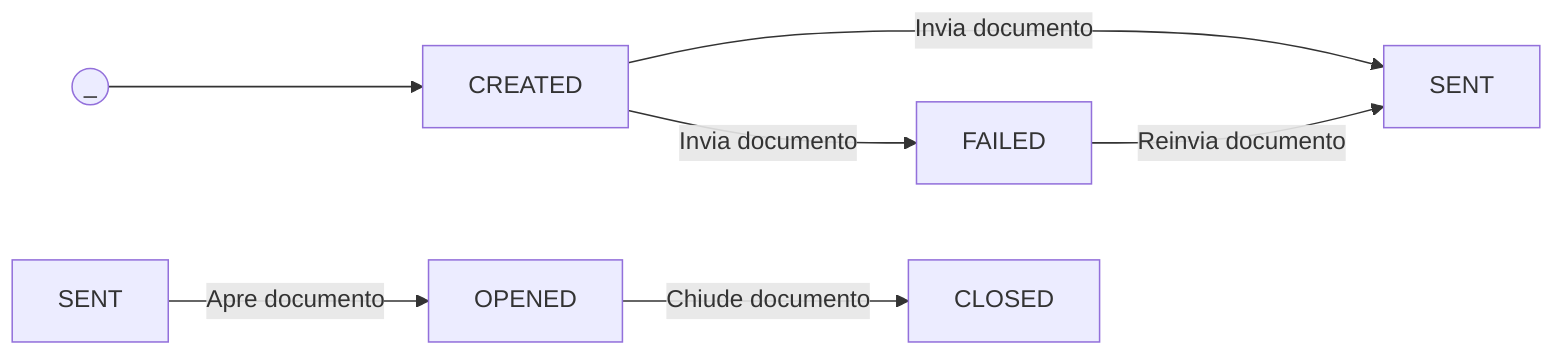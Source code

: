 %% Document state diagram
graph LR
   A((_)) --> B[CREATED] 
   B[CREATED] --Invia documento --> D[SENT]
   B[CREATED] --Invia documento --> E[FAILED]
   E[FAILED] --Reinvia documento --> D[SENT]
   Q[SENT] -- Apre documento --> F[OPENED]
   F[OPENED] -- Chiude documento --> H[CLOSED]